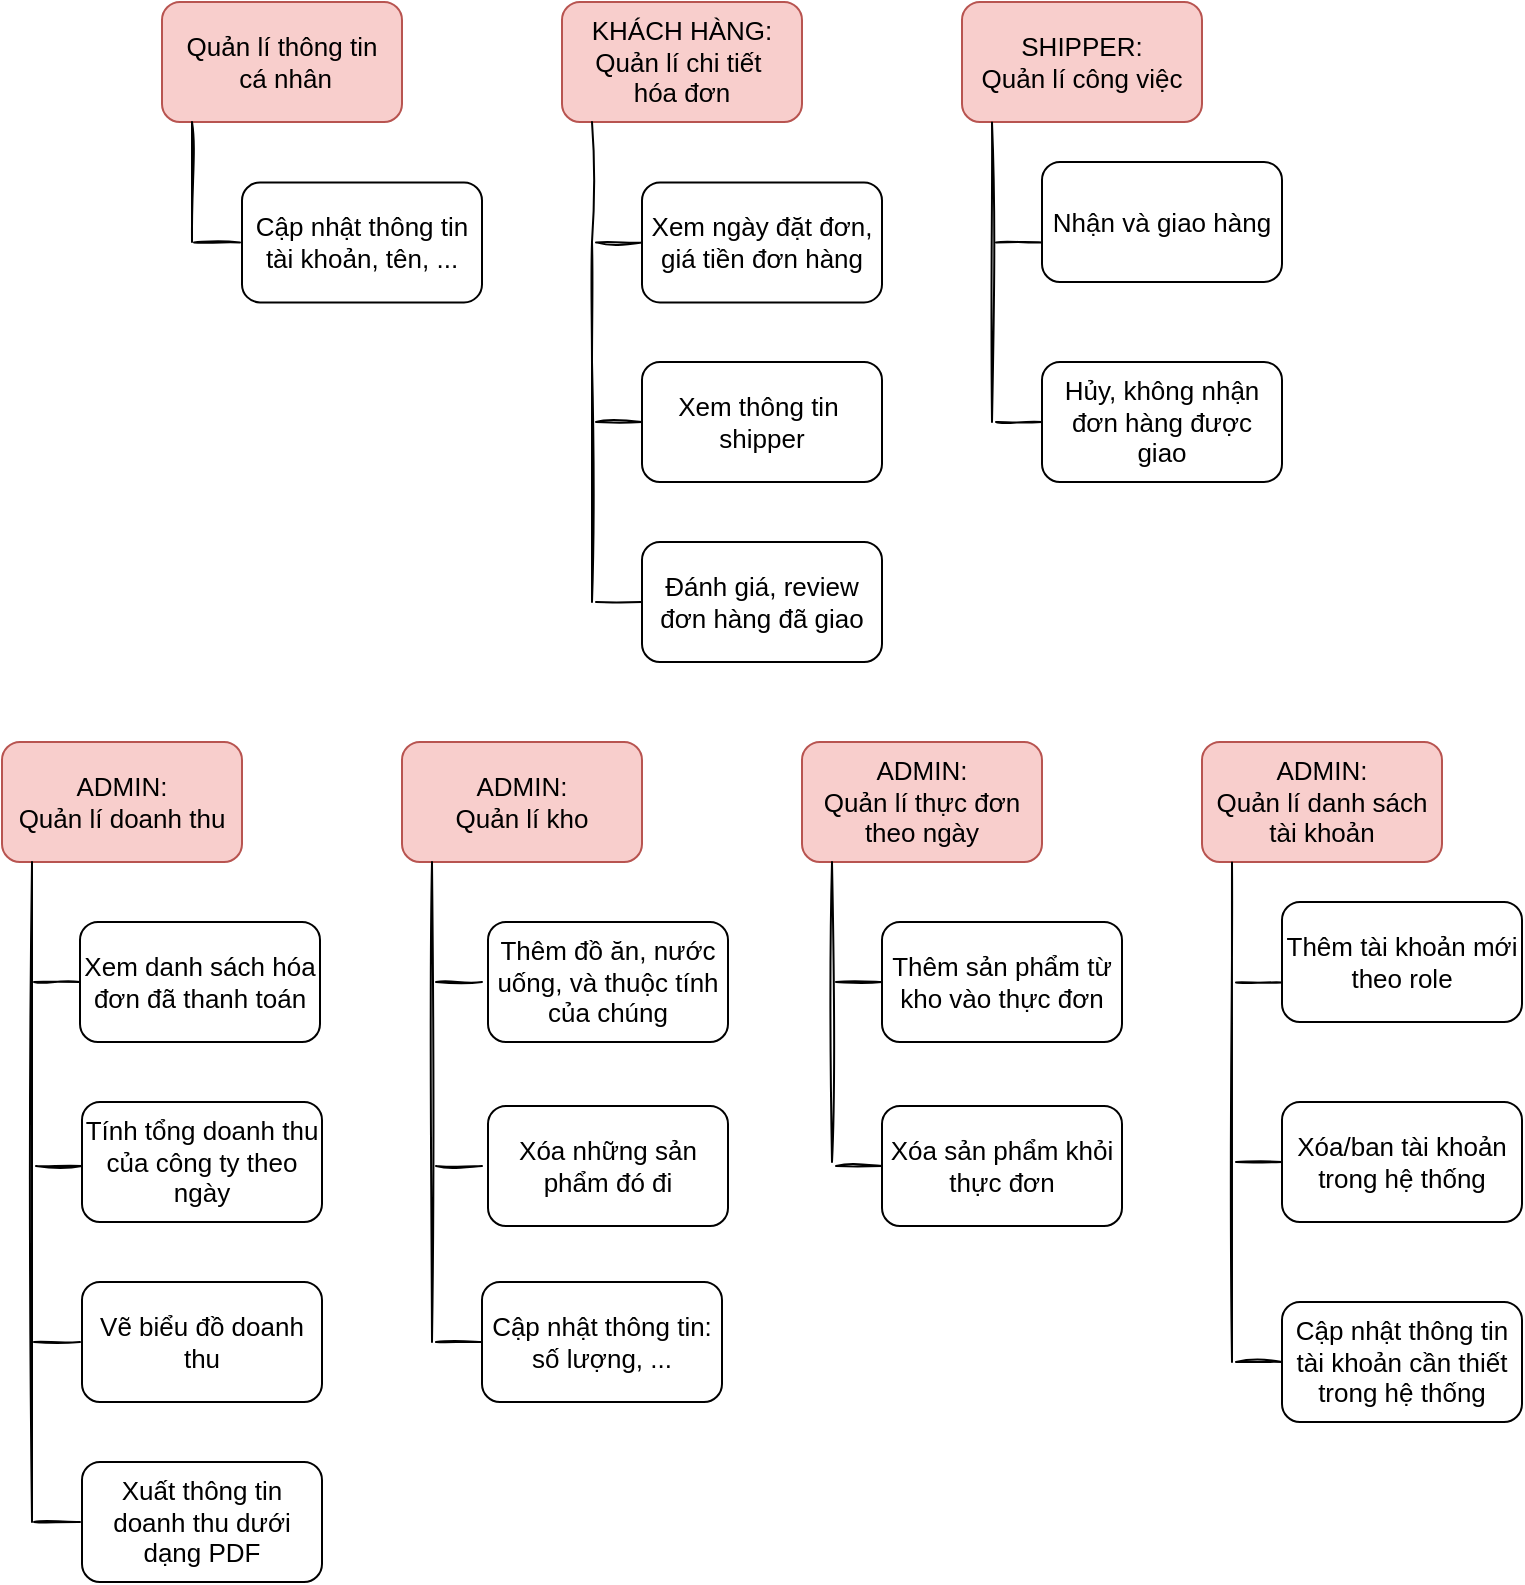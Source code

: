 <mxfile version="15.8.7" type="device"><diagram id="C5RBs43oDa-KdzZeNtuy" name="Page-1"><mxGraphModel dx="1038" dy="649" grid="1" gridSize="10" guides="1" tooltips="1" connect="1" arrows="1" fold="1" page="1" pageScale="1" pageWidth="827" pageHeight="1169" math="0" shadow="0"><root><mxCell id="WIyWlLk6GJQsqaUBKTNV-0"/><mxCell id="WIyWlLk6GJQsqaUBKTNV-1" parent="WIyWlLk6GJQsqaUBKTNV-0"/><mxCell id="ZTxmICWPHUpjiwTT-I7_-0" value="Quản lí thông tin&lt;br&gt;&amp;nbsp;cá nhân" style="rounded=1;whiteSpace=wrap;html=1;fillColor=#f8cecc;strokeColor=#b85450;fontSize=13;" parent="WIyWlLk6GJQsqaUBKTNV-1" vertex="1"><mxGeometry x="110" y="70" width="120" height="60" as="geometry"/></mxCell><mxCell id="hGjGU_ZVCgZiMJgvTGMz-2" value="Cập nhật thông tin&lt;br&gt;tài khoản, tên, ..." style="rounded=1;whiteSpace=wrap;html=1;fontSize=13;" parent="WIyWlLk6GJQsqaUBKTNV-1" vertex="1"><mxGeometry x="150" y="160.2" width="120" height="60" as="geometry"/></mxCell><mxCell id="hGjGU_ZVCgZiMJgvTGMz-5" value="KHÁCH HÀNG:&lt;br&gt;Quản lí chi tiết&amp;nbsp;&lt;br&gt;hóa đơn" style="rounded=1;whiteSpace=wrap;html=1;fillColor=#f8cecc;strokeColor=#b85450;fontSize=13;" parent="WIyWlLk6GJQsqaUBKTNV-1" vertex="1"><mxGeometry x="310" y="70" width="120" height="60" as="geometry"/></mxCell><mxCell id="hGjGU_ZVCgZiMJgvTGMz-6" value="Xem ngày đặt đơn,&lt;br&gt;giá tiền đơn hàng" style="rounded=1;whiteSpace=wrap;html=1;fontSize=13;" parent="WIyWlLk6GJQsqaUBKTNV-1" vertex="1"><mxGeometry x="350" y="160.2" width="120" height="60" as="geometry"/></mxCell><mxCell id="hGjGU_ZVCgZiMJgvTGMz-7" value="Xem thông tin&amp;nbsp;&lt;br&gt;shipper" style="rounded=1;whiteSpace=wrap;html=1;fontSize=13;" parent="WIyWlLk6GJQsqaUBKTNV-1" vertex="1"><mxGeometry x="350" y="250" width="120" height="60" as="geometry"/></mxCell><mxCell id="hGjGU_ZVCgZiMJgvTGMz-8" value="Đánh giá, review đơn hàng đã giao" style="rounded=1;whiteSpace=wrap;html=1;fontSize=13;" parent="WIyWlLk6GJQsqaUBKTNV-1" vertex="1"><mxGeometry x="350" y="340" width="120" height="60" as="geometry"/></mxCell><mxCell id="hGjGU_ZVCgZiMJgvTGMz-32" value="" style="line;strokeWidth=1;direction=south;html=1;perimeter=backbonePerimeter;points=[];outlineConnect=0;sketch=1;hachureGap=4;pointerEvents=0;fontFamily=Architects Daughter;fontSource=https%3A%2F%2Ffonts.googleapis.com%2Fcss%3Ffamily%3DArchitects%2BDaughter;fontSize=13;" parent="WIyWlLk6GJQsqaUBKTNV-1" vertex="1"><mxGeometry x="120" y="130" width="10" height="60" as="geometry"/></mxCell><mxCell id="hGjGU_ZVCgZiMJgvTGMz-34" value="" style="line;strokeWidth=1;html=1;perimeter=backbonePerimeter;points=[];outlineConnect=0;sketch=1;hachureGap=4;pointerEvents=0;fontFamily=Architects Daughter;fontSource=https%3A%2F%2Ffonts.googleapis.com%2Fcss%3Ffamily%3DArchitects%2BDaughter;fontSize=13;" parent="WIyWlLk6GJQsqaUBKTNV-1" vertex="1"><mxGeometry x="126" y="185.2" width="23" height="10" as="geometry"/></mxCell><mxCell id="hGjGU_ZVCgZiMJgvTGMz-35" value="" style="line;strokeWidth=1;direction=south;html=1;perimeter=backbonePerimeter;points=[];outlineConnect=0;sketch=1;hachureGap=4;pointerEvents=0;fontFamily=Architects Daughter;fontSource=https%3A%2F%2Ffonts.googleapis.com%2Fcss%3Ffamily%3DArchitects%2BDaughter;fontSize=13;" parent="WIyWlLk6GJQsqaUBKTNV-1" vertex="1"><mxGeometry x="320" y="130" width="10" height="60" as="geometry"/></mxCell><mxCell id="hGjGU_ZVCgZiMJgvTGMz-36" value="" style="line;strokeWidth=1;html=1;perimeter=backbonePerimeter;points=[];outlineConnect=0;sketch=1;hachureGap=4;pointerEvents=0;fontFamily=Architects Daughter;fontSource=https%3A%2F%2Ffonts.googleapis.com%2Fcss%3Ffamily%3DArchitects%2BDaughter;fontSize=13;" parent="WIyWlLk6GJQsqaUBKTNV-1" vertex="1"><mxGeometry x="327" y="185.2" width="23" height="10" as="geometry"/></mxCell><mxCell id="hGjGU_ZVCgZiMJgvTGMz-37" value="" style="line;strokeWidth=1;direction=south;html=1;perimeter=backbonePerimeter;points=[];outlineConnect=0;sketch=1;hachureGap=4;pointerEvents=0;fontFamily=Architects Daughter;fontSource=https%3A%2F%2Ffonts.googleapis.com%2Fcss%3Ffamily%3DArchitects%2BDaughter;fontSize=13;" parent="WIyWlLk6GJQsqaUBKTNV-1" vertex="1"><mxGeometry x="320" y="190" width="10" height="60" as="geometry"/></mxCell><mxCell id="hGjGU_ZVCgZiMJgvTGMz-38" value="" style="line;strokeWidth=1;direction=south;html=1;perimeter=backbonePerimeter;points=[];outlineConnect=0;sketch=1;hachureGap=4;pointerEvents=0;fontFamily=Architects Daughter;fontSource=https%3A%2F%2Ffonts.googleapis.com%2Fcss%3Ffamily%3DArchitects%2BDaughter;fontSize=13;" parent="WIyWlLk6GJQsqaUBKTNV-1" vertex="1"><mxGeometry x="320" y="250" width="10" height="120" as="geometry"/></mxCell><mxCell id="hGjGU_ZVCgZiMJgvTGMz-39" value="" style="line;strokeWidth=1;html=1;perimeter=backbonePerimeter;points=[];outlineConnect=0;sketch=1;hachureGap=4;pointerEvents=0;fontFamily=Architects Daughter;fontSource=https%3A%2F%2Ffonts.googleapis.com%2Fcss%3Ffamily%3DArchitects%2BDaughter;fontSize=13;" parent="WIyWlLk6GJQsqaUBKTNV-1" vertex="1"><mxGeometry x="327" y="275" width="23" height="10" as="geometry"/></mxCell><mxCell id="hGjGU_ZVCgZiMJgvTGMz-40" value="" style="line;strokeWidth=1;html=1;perimeter=backbonePerimeter;points=[];outlineConnect=0;sketch=1;hachureGap=4;pointerEvents=0;fontFamily=Architects Daughter;fontSource=https%3A%2F%2Ffonts.googleapis.com%2Fcss%3Ffamily%3DArchitects%2BDaughter;fontSize=13;" parent="WIyWlLk6GJQsqaUBKTNV-1" vertex="1"><mxGeometry x="327" y="365" width="23" height="10" as="geometry"/></mxCell><mxCell id="hGjGU_ZVCgZiMJgvTGMz-41" value="SHIPPER:&lt;br&gt;Quản lí công việc" style="rounded=1;whiteSpace=wrap;html=1;fillColor=#f8cecc;strokeColor=#b85450;fontSize=13;" parent="WIyWlLk6GJQsqaUBKTNV-1" vertex="1"><mxGeometry x="510" y="70" width="120" height="60" as="geometry"/></mxCell><mxCell id="hGjGU_ZVCgZiMJgvTGMz-42" value="Nhận và giao hàng" style="rounded=1;whiteSpace=wrap;html=1;fontSize=13;" parent="WIyWlLk6GJQsqaUBKTNV-1" vertex="1"><mxGeometry x="550" y="150" width="120" height="60" as="geometry"/></mxCell><mxCell id="hGjGU_ZVCgZiMJgvTGMz-43" value="Hủy, không nhận đơn hàng được giao" style="rounded=1;whiteSpace=wrap;html=1;fontSize=13;" parent="WIyWlLk6GJQsqaUBKTNV-1" vertex="1"><mxGeometry x="550" y="250" width="120" height="60" as="geometry"/></mxCell><mxCell id="hGjGU_ZVCgZiMJgvTGMz-44" value="" style="line;strokeWidth=1;direction=south;html=1;perimeter=backbonePerimeter;points=[];outlineConnect=0;sketch=1;hachureGap=4;pointerEvents=0;fontFamily=Architects Daughter;fontSource=https%3A%2F%2Ffonts.googleapis.com%2Fcss%3Ffamily%3DArchitects%2BDaughter;fontSize=13;" parent="WIyWlLk6GJQsqaUBKTNV-1" vertex="1"><mxGeometry x="520" y="130.2" width="10" height="149.8" as="geometry"/></mxCell><mxCell id="hGjGU_ZVCgZiMJgvTGMz-45" value="" style="line;strokeWidth=1;html=1;perimeter=backbonePerimeter;points=[];outlineConnect=0;sketch=1;hachureGap=4;pointerEvents=0;fontFamily=Architects Daughter;fontSource=https%3A%2F%2Ffonts.googleapis.com%2Fcss%3Ffamily%3DArchitects%2BDaughter;fontSize=13;" parent="WIyWlLk6GJQsqaUBKTNV-1" vertex="1"><mxGeometry x="527" y="185.2" width="23" height="10" as="geometry"/></mxCell><mxCell id="hGjGU_ZVCgZiMJgvTGMz-46" value="" style="line;strokeWidth=1;html=1;perimeter=backbonePerimeter;points=[];outlineConnect=0;sketch=1;hachureGap=4;pointerEvents=0;fontFamily=Architects Daughter;fontSource=https%3A%2F%2Ffonts.googleapis.com%2Fcss%3Ffamily%3DArchitects%2BDaughter;fontSize=13;" parent="WIyWlLk6GJQsqaUBKTNV-1" vertex="1"><mxGeometry x="527" y="275" width="23" height="10" as="geometry"/></mxCell><mxCell id="hGjGU_ZVCgZiMJgvTGMz-47" value="ADMIN:&lt;br&gt;Quản lí danh sách tài khoản" style="rounded=1;whiteSpace=wrap;html=1;fillColor=#f8cecc;strokeColor=#b85450;fontSize=13;" parent="WIyWlLk6GJQsqaUBKTNV-1" vertex="1"><mxGeometry x="630" y="440" width="120" height="60" as="geometry"/></mxCell><mxCell id="hGjGU_ZVCgZiMJgvTGMz-48" value="Thêm tài khoản mới theo role" style="rounded=1;whiteSpace=wrap;html=1;fontSize=13;" parent="WIyWlLk6GJQsqaUBKTNV-1" vertex="1"><mxGeometry x="670" y="520" width="120" height="60" as="geometry"/></mxCell><mxCell id="hGjGU_ZVCgZiMJgvTGMz-49" value="Xóa/ban tài khoản trong hệ thống" style="rounded=1;whiteSpace=wrap;html=1;fontSize=13;" parent="WIyWlLk6GJQsqaUBKTNV-1" vertex="1"><mxGeometry x="670" y="620" width="120" height="60" as="geometry"/></mxCell><mxCell id="hGjGU_ZVCgZiMJgvTGMz-50" value="Cập nhật thông tin tài khoản cần thiết trong hệ thống" style="rounded=1;whiteSpace=wrap;html=1;fontSize=13;" parent="WIyWlLk6GJQsqaUBKTNV-1" vertex="1"><mxGeometry x="670" y="720" width="120" height="60" as="geometry"/></mxCell><mxCell id="hGjGU_ZVCgZiMJgvTGMz-51" value="" style="line;strokeWidth=1;direction=south;html=1;perimeter=backbonePerimeter;points=[];outlineConnect=0;sketch=1;hachureGap=4;pointerEvents=0;fontFamily=Architects Daughter;fontSource=https%3A%2F%2Ffonts.googleapis.com%2Fcss%3Ffamily%3DArchitects%2BDaughter;fontSize=13;" parent="WIyWlLk6GJQsqaUBKTNV-1" vertex="1"><mxGeometry x="640" y="500.2" width="10" height="249.8" as="geometry"/></mxCell><mxCell id="hGjGU_ZVCgZiMJgvTGMz-53" value="" style="line;strokeWidth=1;html=1;perimeter=backbonePerimeter;points=[];outlineConnect=0;sketch=1;hachureGap=4;pointerEvents=0;fontFamily=Architects Daughter;fontSource=https%3A%2F%2Ffonts.googleapis.com%2Fcss%3Ffamily%3DArchitects%2BDaughter;fontSize=13;" parent="WIyWlLk6GJQsqaUBKTNV-1" vertex="1"><mxGeometry x="647" y="555.2" width="23" height="10" as="geometry"/></mxCell><mxCell id="hGjGU_ZVCgZiMJgvTGMz-54" value="" style="line;strokeWidth=1;html=1;perimeter=backbonePerimeter;points=[];outlineConnect=0;sketch=1;hachureGap=4;pointerEvents=0;fontFamily=Architects Daughter;fontSource=https%3A%2F%2Ffonts.googleapis.com%2Fcss%3Ffamily%3DArchitects%2BDaughter;fontSize=13;" parent="WIyWlLk6GJQsqaUBKTNV-1" vertex="1"><mxGeometry x="647" y="645" width="23" height="10" as="geometry"/></mxCell><mxCell id="hGjGU_ZVCgZiMJgvTGMz-55" value="" style="line;strokeWidth=1;html=1;perimeter=backbonePerimeter;points=[];outlineConnect=0;sketch=1;hachureGap=4;pointerEvents=0;fontFamily=Architects Daughter;fontSource=https%3A%2F%2Ffonts.googleapis.com%2Fcss%3Ffamily%3DArchitects%2BDaughter;fontSize=13;" parent="WIyWlLk6GJQsqaUBKTNV-1" vertex="1"><mxGeometry x="647" y="745" width="23" height="10" as="geometry"/></mxCell><mxCell id="hGjGU_ZVCgZiMJgvTGMz-56" value="ADMIN:&lt;br&gt;Quản lí doanh thu" style="rounded=1;whiteSpace=wrap;html=1;fillColor=#f8cecc;strokeColor=#b85450;fontSize=13;" parent="WIyWlLk6GJQsqaUBKTNV-1" vertex="1"><mxGeometry x="30" y="440" width="120" height="60" as="geometry"/></mxCell><mxCell id="hGjGU_ZVCgZiMJgvTGMz-57" value="Xem danh sách hóa đơn đã thanh toán" style="rounded=1;whiteSpace=wrap;html=1;fontSize=13;" parent="WIyWlLk6GJQsqaUBKTNV-1" vertex="1"><mxGeometry x="69" y="530" width="120" height="60" as="geometry"/></mxCell><mxCell id="hGjGU_ZVCgZiMJgvTGMz-58" value="Tính tổng doanh thu của công ty theo ngày" style="rounded=1;whiteSpace=wrap;html=1;fontSize=13;" parent="WIyWlLk6GJQsqaUBKTNV-1" vertex="1"><mxGeometry x="70" y="620" width="120" height="60" as="geometry"/></mxCell><mxCell id="hGjGU_ZVCgZiMJgvTGMz-59" value="Vẽ biểu đồ doanh thu" style="rounded=1;whiteSpace=wrap;html=1;fontSize=13;" parent="WIyWlLk6GJQsqaUBKTNV-1" vertex="1"><mxGeometry x="70" y="710" width="120" height="60" as="geometry"/></mxCell><mxCell id="hGjGU_ZVCgZiMJgvTGMz-60" value="Xuất thông tin doanh thu dưới dạng PDF" style="rounded=1;whiteSpace=wrap;html=1;fontSize=13;" parent="WIyWlLk6GJQsqaUBKTNV-1" vertex="1"><mxGeometry x="70" y="800" width="120" height="60" as="geometry"/></mxCell><mxCell id="hGjGU_ZVCgZiMJgvTGMz-61" value="" style="line;strokeWidth=1;direction=south;html=1;perimeter=backbonePerimeter;points=[];outlineConnect=0;sketch=1;hachureGap=4;pointerEvents=0;fontFamily=Architects Daughter;fontSource=https%3A%2F%2Ffonts.googleapis.com%2Fcss%3Ffamily%3DArchitects%2BDaughter;fontSize=13;" parent="WIyWlLk6GJQsqaUBKTNV-1" vertex="1"><mxGeometry x="40" y="500" width="10" height="330" as="geometry"/></mxCell><mxCell id="hGjGU_ZVCgZiMJgvTGMz-62" value="" style="line;strokeWidth=1;html=1;perimeter=backbonePerimeter;points=[];outlineConnect=0;sketch=1;hachureGap=4;pointerEvents=0;fontFamily=Architects Daughter;fontSource=https%3A%2F%2Ffonts.googleapis.com%2Fcss%3Ffamily%3DArchitects%2BDaughter;fontSize=13;" parent="WIyWlLk6GJQsqaUBKTNV-1" vertex="1"><mxGeometry x="46" y="555" width="23" height="10" as="geometry"/></mxCell><mxCell id="hGjGU_ZVCgZiMJgvTGMz-63" value="" style="line;strokeWidth=1;html=1;perimeter=backbonePerimeter;points=[];outlineConnect=0;sketch=1;hachureGap=4;pointerEvents=0;fontFamily=Architects Daughter;fontSource=https%3A%2F%2Ffonts.googleapis.com%2Fcss%3Ffamily%3DArchitects%2BDaughter;fontSize=13;" parent="WIyWlLk6GJQsqaUBKTNV-1" vertex="1"><mxGeometry x="47" y="647" width="23" height="10" as="geometry"/></mxCell><mxCell id="hGjGU_ZVCgZiMJgvTGMz-64" value="" style="line;strokeWidth=1;html=1;perimeter=backbonePerimeter;points=[];outlineConnect=0;sketch=1;hachureGap=4;pointerEvents=0;fontFamily=Architects Daughter;fontSource=https%3A%2F%2Ffonts.googleapis.com%2Fcss%3Ffamily%3DArchitects%2BDaughter;fontSize=13;" parent="WIyWlLk6GJQsqaUBKTNV-1" vertex="1"><mxGeometry x="46" y="735" width="23" height="10" as="geometry"/></mxCell><mxCell id="hGjGU_ZVCgZiMJgvTGMz-65" value="" style="line;strokeWidth=1;html=1;perimeter=backbonePerimeter;points=[];outlineConnect=0;sketch=1;hachureGap=4;pointerEvents=0;fontFamily=Architects Daughter;fontSource=https%3A%2F%2Ffonts.googleapis.com%2Fcss%3Ffamily%3DArchitects%2BDaughter;fontSize=13;" parent="WIyWlLk6GJQsqaUBKTNV-1" vertex="1"><mxGeometry x="46" y="825" width="23" height="10" as="geometry"/></mxCell><mxCell id="hGjGU_ZVCgZiMJgvTGMz-66" value="ADMIN:&lt;br&gt;Quản lí kho" style="rounded=1;whiteSpace=wrap;html=1;fillColor=#f8cecc;strokeColor=#b85450;fontSize=13;" parent="WIyWlLk6GJQsqaUBKTNV-1" vertex="1"><mxGeometry x="230" y="440" width="120" height="60" as="geometry"/></mxCell><mxCell id="hGjGU_ZVCgZiMJgvTGMz-67" value="Thêm đồ ăn, nước uống, và thuộc tính của chúng" style="rounded=1;whiteSpace=wrap;html=1;fontSize=13;" parent="WIyWlLk6GJQsqaUBKTNV-1" vertex="1"><mxGeometry x="273" y="530" width="120" height="60" as="geometry"/></mxCell><mxCell id="hGjGU_ZVCgZiMJgvTGMz-68" value="Xóa những sản phẩm đó đi" style="rounded=1;whiteSpace=wrap;html=1;fontSize=13;" parent="WIyWlLk6GJQsqaUBKTNV-1" vertex="1"><mxGeometry x="273" y="622" width="120" height="60" as="geometry"/></mxCell><mxCell id="hGjGU_ZVCgZiMJgvTGMz-69" value="Cập nhật thông tin: số lượng, ..." style="rounded=1;whiteSpace=wrap;html=1;fontSize=13;" parent="WIyWlLk6GJQsqaUBKTNV-1" vertex="1"><mxGeometry x="270" y="710" width="120" height="60" as="geometry"/></mxCell><mxCell id="hGjGU_ZVCgZiMJgvTGMz-70" value="" style="line;strokeWidth=1;direction=south;html=1;perimeter=backbonePerimeter;points=[];outlineConnect=0;sketch=1;hachureGap=4;pointerEvents=0;fontFamily=Architects Daughter;fontSource=https%3A%2F%2Ffonts.googleapis.com%2Fcss%3Ffamily%3DArchitects%2BDaughter;fontSize=13;" parent="WIyWlLk6GJQsqaUBKTNV-1" vertex="1"><mxGeometry x="240" y="500" width="10" height="240" as="geometry"/></mxCell><mxCell id="hGjGU_ZVCgZiMJgvTGMz-71" value="" style="line;strokeWidth=1;html=1;perimeter=backbonePerimeter;points=[];outlineConnect=0;sketch=1;hachureGap=4;pointerEvents=0;fontFamily=Architects Daughter;fontSource=https%3A%2F%2Ffonts.googleapis.com%2Fcss%3Ffamily%3DArchitects%2BDaughter;fontSize=13;" parent="WIyWlLk6GJQsqaUBKTNV-1" vertex="1"><mxGeometry x="247" y="555" width="23" height="10" as="geometry"/></mxCell><mxCell id="hGjGU_ZVCgZiMJgvTGMz-72" value="" style="line;strokeWidth=1;html=1;perimeter=backbonePerimeter;points=[];outlineConnect=0;sketch=1;hachureGap=4;pointerEvents=0;fontFamily=Architects Daughter;fontSource=https%3A%2F%2Ffonts.googleapis.com%2Fcss%3Ffamily%3DArchitects%2BDaughter;fontSize=13;" parent="WIyWlLk6GJQsqaUBKTNV-1" vertex="1"><mxGeometry x="247" y="647" width="23" height="10" as="geometry"/></mxCell><mxCell id="hGjGU_ZVCgZiMJgvTGMz-73" value="" style="line;strokeWidth=1;html=1;perimeter=backbonePerimeter;points=[];outlineConnect=0;sketch=1;hachureGap=4;pointerEvents=0;fontFamily=Architects Daughter;fontSource=https%3A%2F%2Ffonts.googleapis.com%2Fcss%3Ffamily%3DArchitects%2BDaughter;fontSize=13;" parent="WIyWlLk6GJQsqaUBKTNV-1" vertex="1"><mxGeometry x="247" y="735" width="23" height="10" as="geometry"/></mxCell><mxCell id="hGjGU_ZVCgZiMJgvTGMz-74" value="ADMIN:&lt;br&gt;Quản lí thực đơn theo ngày" style="rounded=1;whiteSpace=wrap;html=1;fillColor=#f8cecc;strokeColor=#b85450;fontSize=13;" parent="WIyWlLk6GJQsqaUBKTNV-1" vertex="1"><mxGeometry x="430" y="440" width="120" height="60" as="geometry"/></mxCell><mxCell id="hGjGU_ZVCgZiMJgvTGMz-75" value="Thêm sản phẩm từ kho vào thực đơn" style="rounded=1;whiteSpace=wrap;html=1;fontSize=13;" parent="WIyWlLk6GJQsqaUBKTNV-1" vertex="1"><mxGeometry x="470" y="530" width="120" height="60" as="geometry"/></mxCell><mxCell id="hGjGU_ZVCgZiMJgvTGMz-76" value="Xóa sản phẩm khỏi thực đơn" style="rounded=1;whiteSpace=wrap;html=1;fontSize=13;" parent="WIyWlLk6GJQsqaUBKTNV-1" vertex="1"><mxGeometry x="470" y="622" width="120" height="60" as="geometry"/></mxCell><mxCell id="hGjGU_ZVCgZiMJgvTGMz-77" value="" style="line;strokeWidth=1;direction=south;html=1;perimeter=backbonePerimeter;points=[];outlineConnect=0;sketch=1;hachureGap=4;pointerEvents=0;fontFamily=Architects Daughter;fontSource=https%3A%2F%2Ffonts.googleapis.com%2Fcss%3Ffamily%3DArchitects%2BDaughter;fontSize=13;" parent="WIyWlLk6GJQsqaUBKTNV-1" vertex="1"><mxGeometry x="440" y="500" width="10" height="150" as="geometry"/></mxCell><mxCell id="hGjGU_ZVCgZiMJgvTGMz-78" value="" style="line;strokeWidth=1;html=1;perimeter=backbonePerimeter;points=[];outlineConnect=0;sketch=1;hachureGap=4;pointerEvents=0;fontFamily=Architects Daughter;fontSource=https%3A%2F%2Ffonts.googleapis.com%2Fcss%3Ffamily%3DArchitects%2BDaughter;fontSize=13;" parent="WIyWlLk6GJQsqaUBKTNV-1" vertex="1"><mxGeometry x="447" y="555" width="23" height="10" as="geometry"/></mxCell><mxCell id="hGjGU_ZVCgZiMJgvTGMz-79" value="" style="line;strokeWidth=1;html=1;perimeter=backbonePerimeter;points=[];outlineConnect=0;sketch=1;hachureGap=4;pointerEvents=0;fontFamily=Architects Daughter;fontSource=https%3A%2F%2Ffonts.googleapis.com%2Fcss%3Ffamily%3DArchitects%2BDaughter;fontSize=13;" parent="WIyWlLk6GJQsqaUBKTNV-1" vertex="1"><mxGeometry x="447" y="647" width="23" height="10" as="geometry"/></mxCell></root></mxGraphModel></diagram></mxfile>